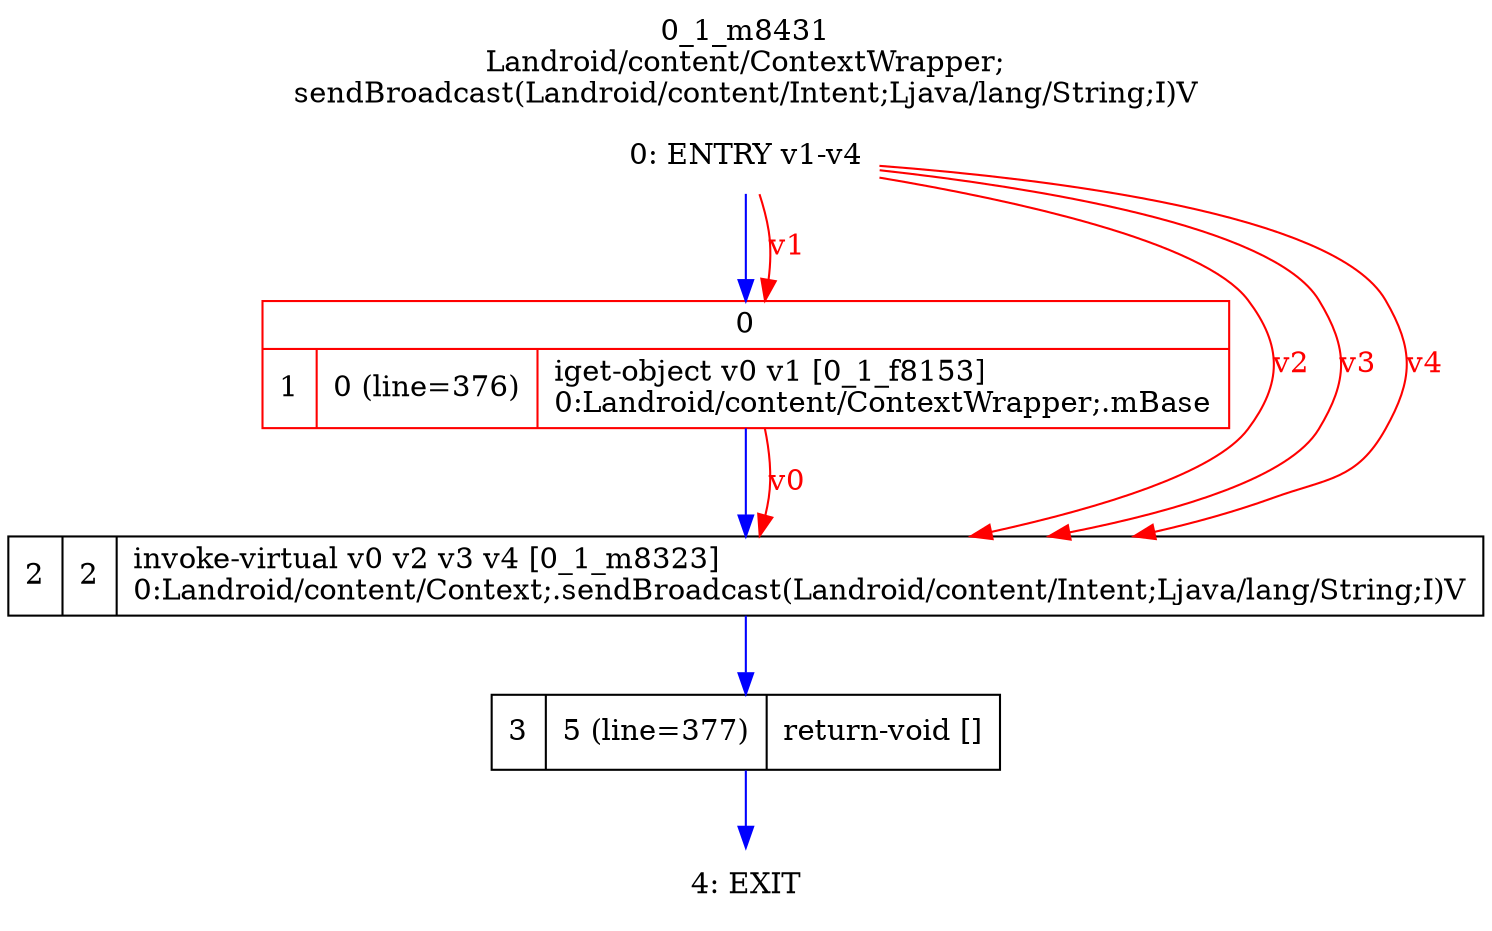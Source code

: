 digraph G {
rankdir=UD;
labelloc=t;
label="0_1_m8431\nLandroid/content/ContextWrapper;
sendBroadcast(Landroid/content/Intent;Ljava/lang/String;I)V";
0[label="0: ENTRY v1-v4",shape=plaintext];
1[label="{0|{1|0 (line=376)|iget-object v0 v1 [0_1_f8153]\l0:Landroid/content/ContextWrapper;.mBase\l}}",shape=record, color=red];
2[label="2|2|invoke-virtual v0 v2 v3 v4 [0_1_m8323]\l0:Landroid/content/Context;.sendBroadcast(Landroid/content/Intent;Ljava/lang/String;I)V\l",shape=record,URL="0_1_m8323.dot"];
3[label="3|5 (line=377)|return-void []\l",shape=record];
4[label="4: EXIT",shape=plaintext];
0->1 [color=blue, fontcolor=blue,weight=100, taillabel=""];
1->2 [color=blue, fontcolor=blue,weight=100, taillabel=""];
2->3 [color=blue, fontcolor=blue,weight=100, taillabel=""];
3->4 [color=blue, fontcolor=blue,weight=100, taillabel=""];
0->1 [color=red, fontcolor=red, label="v1"];
0->2 [color=red, fontcolor=red, label="v2"];
0->2 [color=red, fontcolor=red, label="v3"];
0->2 [color=red, fontcolor=red, label="v4"];
1->2 [color=red, fontcolor=red, label="v0"];
}
